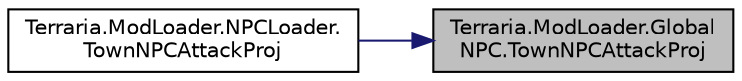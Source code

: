 digraph "Terraria.ModLoader.GlobalNPC.TownNPCAttackProj"
{
 // LATEX_PDF_SIZE
  edge [fontname="Helvetica",fontsize="10",labelfontname="Helvetica",labelfontsize="10"];
  node [fontname="Helvetica",fontsize="10",shape=record];
  rankdir="RL";
  Node1 [label="Terraria.ModLoader.Global\lNPC.TownNPCAttackProj",height=0.2,width=0.4,color="black", fillcolor="grey75", style="filled", fontcolor="black",tooltip="Allows you to determine the projectile type of a town NPC's attack, and how long it takes for the pro..."];
  Node1 -> Node2 [dir="back",color="midnightblue",fontsize="10",style="solid",fontname="Helvetica"];
  Node2 [label="Terraria.ModLoader.NPCLoader.\lTownNPCAttackProj",height=0.2,width=0.4,color="black", fillcolor="white", style="filled",URL="$class_terraria_1_1_mod_loader_1_1_n_p_c_loader.html#a65476052968c8825d53190a18bfd138e",tooltip=" "];
}
